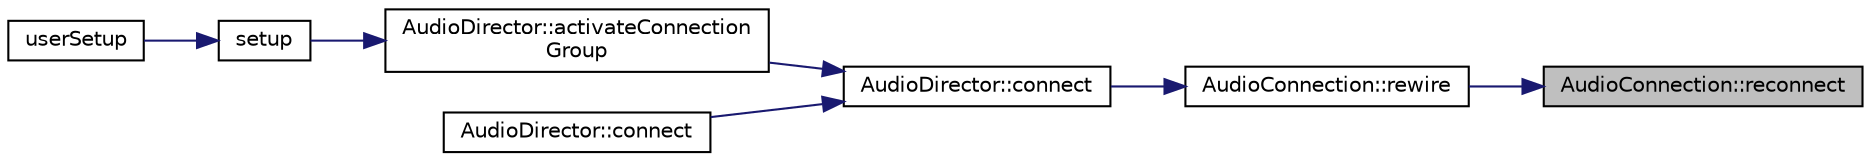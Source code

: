 digraph "AudioConnection::reconnect"
{
 // LATEX_PDF_SIZE
  edge [fontname="Helvetica",fontsize="10",labelfontname="Helvetica",labelfontsize="10"];
  node [fontname="Helvetica",fontsize="10",shape=record];
  rankdir="RL";
  Node1 [label="AudioConnection::reconnect",height=0.2,width=0.4,color="black", fillcolor="grey75", style="filled", fontcolor="black",tooltip=" "];
  Node1 -> Node2 [dir="back",color="midnightblue",fontsize="10",style="solid",fontname="Helvetica"];
  Node2 [label="AudioConnection::rewire",height=0.2,width=0.4,color="black", fillcolor="white", style="filled",URL="$class_audio_connection.html#a4208c4c7f60da78ae1daede7a6bfeb3f",tooltip=" "];
  Node2 -> Node3 [dir="back",color="midnightblue",fontsize="10",style="solid",fontname="Helvetica"];
  Node3 [label="AudioDirector::connect",height=0.2,width=0.4,color="black", fillcolor="white", style="filled",URL="$class_audio_director.html#ab4957e373e5d9078454d07da471f1d94",tooltip=" "];
  Node3 -> Node4 [dir="back",color="midnightblue",fontsize="10",style="solid",fontname="Helvetica"];
  Node4 [label="AudioDirector::activateConnection\lGroup",height=0.2,width=0.4,color="black", fillcolor="white", style="filled",URL="$class_audio_director.html#abf7bb7f3ee814b6a8b0048427f8e9eb5",tooltip=" "];
  Node4 -> Node5 [dir="back",color="midnightblue",fontsize="10",style="solid",fontname="Helvetica"];
  Node5 [label="setup",height=0.2,width=0.4,color="black", fillcolor="white", style="filled",URL="$main_8cpp.html#a4fc01d736fe50cf5b977f755b675f11d",tooltip=" "];
  Node5 -> Node6 [dir="back",color="midnightblue",fontsize="10",style="solid",fontname="Helvetica"];
  Node6 [label="userSetup",height=0.2,width=0.4,color="black", fillcolor="white", style="filled",URL="$_p_u6050_2_user_functions_8cpp.html#a41681a4f770a4314939bd47e174cab0c",tooltip=" "];
  Node3 -> Node7 [dir="back",color="midnightblue",fontsize="10",style="solid",fontname="Helvetica"];
  Node7 [label="AudioDirector::connect",height=0.2,width=0.4,color="black", fillcolor="white", style="filled",URL="$class_audio_director.html#aac97077a6f47bf2728b8eb8720d9ad49",tooltip=" "];
}

